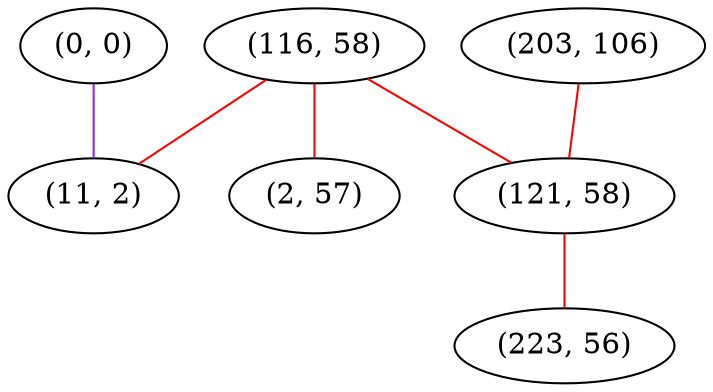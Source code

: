 graph "" {
"(116, 58)";
"(203, 106)";
"(0, 0)";
"(11, 2)";
"(121, 58)";
"(223, 56)";
"(2, 57)";
"(116, 58)" -- "(121, 58)"  [color=red, key=0, weight=1];
"(116, 58)" -- "(11, 2)"  [color=red, key=0, weight=1];
"(116, 58)" -- "(2, 57)"  [color=red, key=0, weight=1];
"(203, 106)" -- "(121, 58)"  [color=red, key=0, weight=1];
"(0, 0)" -- "(11, 2)"  [color=purple, key=0, weight=4];
"(121, 58)" -- "(223, 56)"  [color=red, key=0, weight=1];
}
